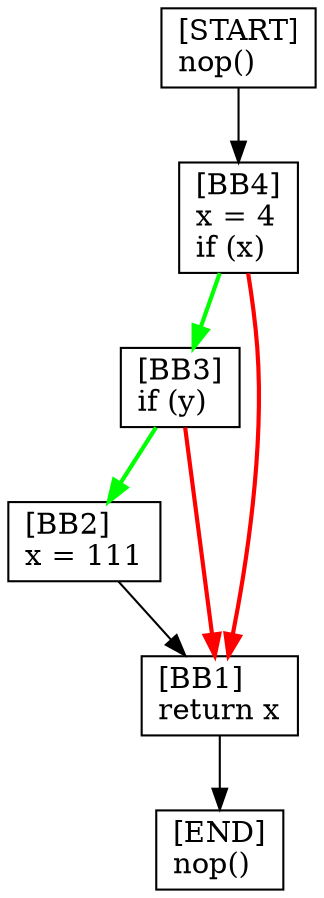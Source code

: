 digraph {
  node [shape=box]
  BB4 [label="[BB4]\lx = 4\lif (x)\l"];
  BB3 [label="[BB3]\lif (y)\l"];
  BB2 [label="[BB2]\lx = 111\l"];
  END [label="[END]\lnop()\l"];
  START [label="[START]\lnop()\l"];
  BB1 [label="[BB1]\lreturn x\l"];
  BB1 -> END;
  BB4 -> BB1 [color=red, penwidth=2];
  BB3 -> BB1 [color=red, penwidth=2];
  BB2 -> BB1;
  START -> BB4;
  BB4 -> BB3 [color=green, penwidth=2];
  BB3 -> BB2 [color=green, penwidth=2];
}
